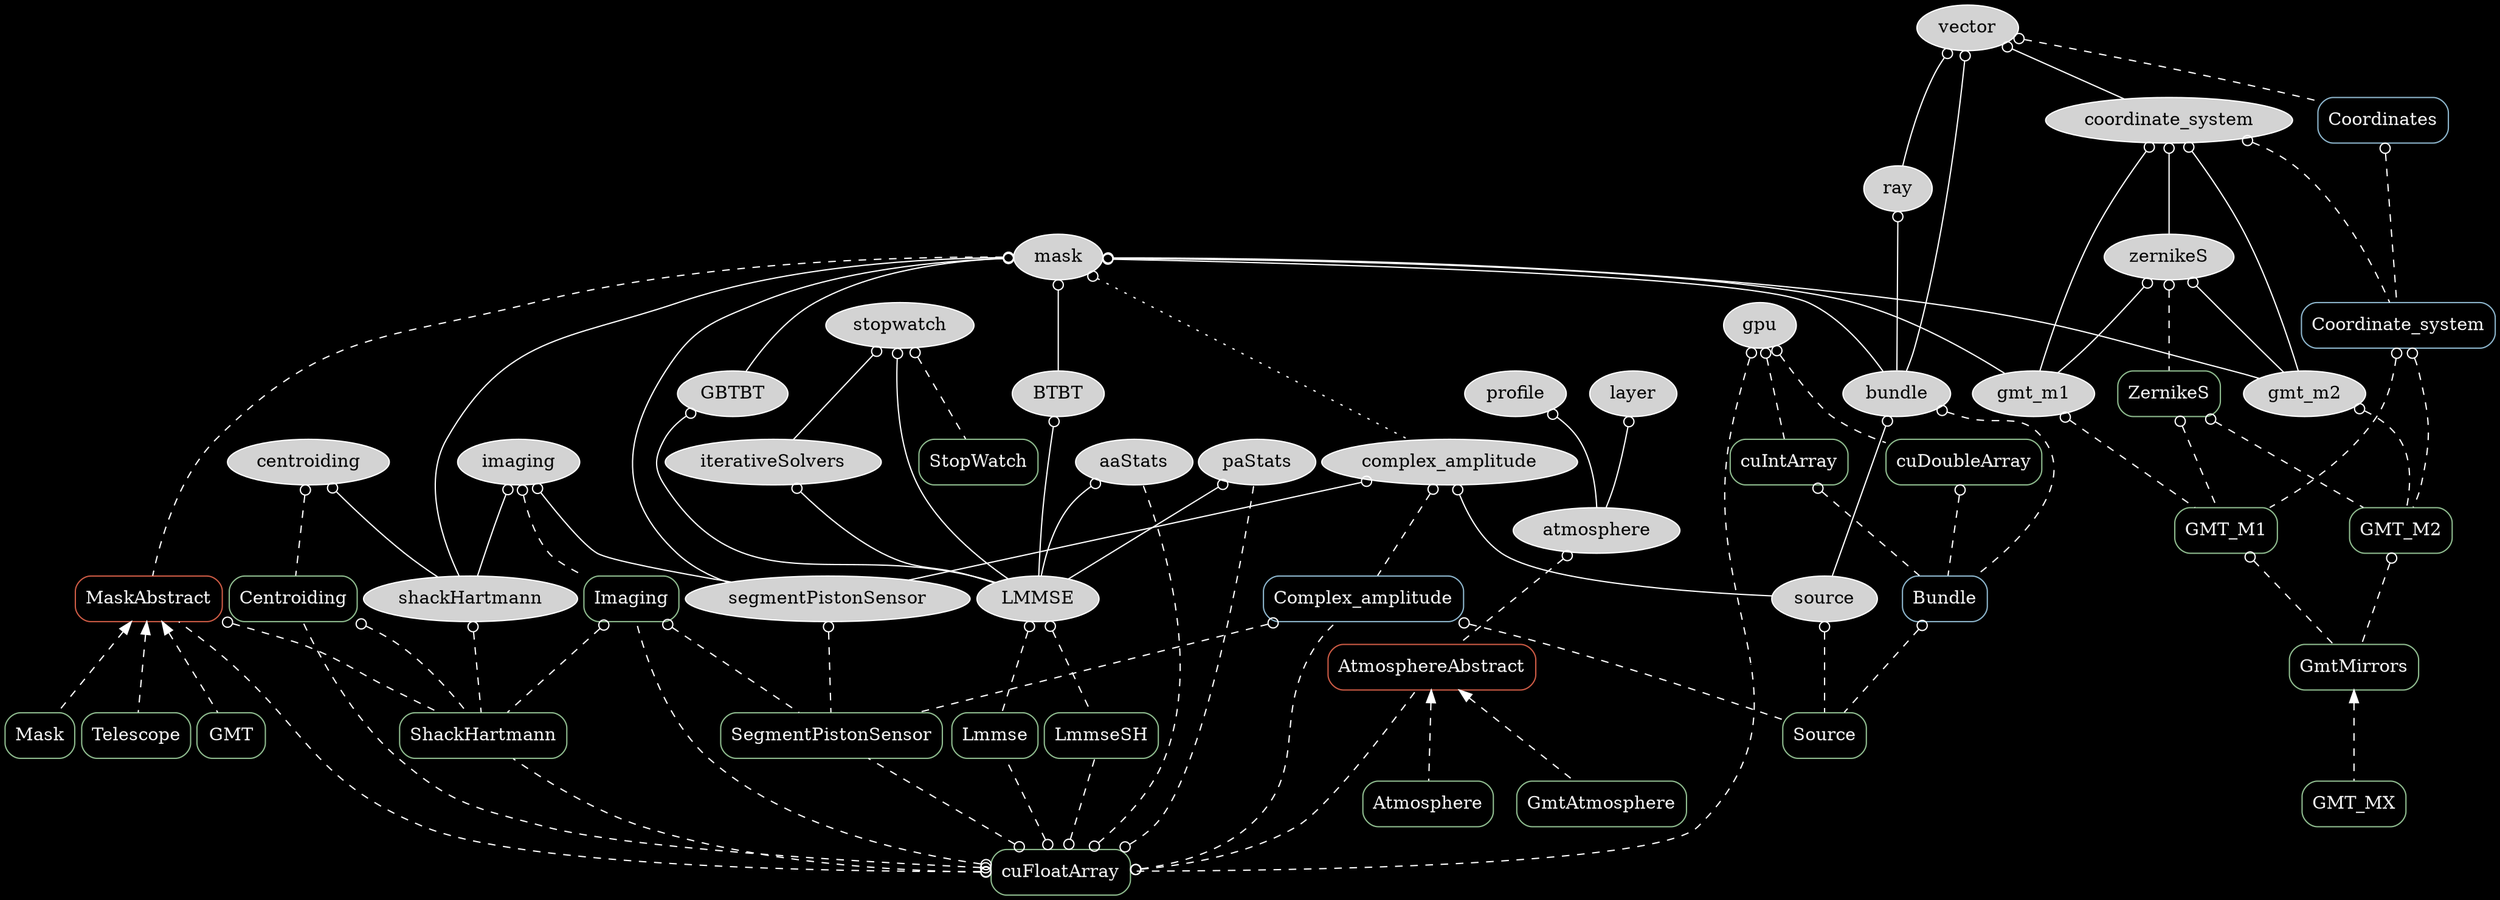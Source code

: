 digraph {
overlap=false
splines=true
bgcolor = black
node[style=filled,fillcolor=lightgray,color=white];
edge[arrowtail=odot,dir=back,color=white];

mask -> shackHartmann;
imaging -> shackHartmann;
centroiding -> shackHartmann;
bundle -> source;

coordinate_system -> zernikeS;
coordinate_system -> gmt_m1;
coordinate_system -> gmt_m2

mask -> gmt_m1;
mask -> gmt_m2;

zernikeS -> gmt_m1;
zernikeS -> gmt_m2;

vector -> coordinate_system;
vector -> bundle;

mask -> bundle;
ray -> bundle;
vector -> ray;
complex_amplitude -> source;

layer -> atmosphere;
profile -> atmosphere;

mask -> BTBT;
mask -> GBTBT;
aaStats -> LMMSE;
paStats -> LMMSE;
BTBT -> LMMSE;
GBTBT -> LMMSE;
iterativeSolvers -> LMMSE;
stopwatch -> LMMSE;
stopwatch -> iterativeSolvers;

gpu;

complex_amplitude -> segmentPistonSensor;
mask -> segmentPistonSensor;
imaging -> segmentPistonSensor;

edge[style=dotted,color=white]
mask -> complex_amplitude;

node[color=darkseagreen,style=rounded,shape=box,fontcolor=whitesmoke];
edge[style=dashed,color=white]

centroiding -> Centroiding;
imaging -> Imaging;
cuFloatArray -> Imaging;
cuFloatArray -> Centroiding;

source -> Source;
Complex_amplitude[color=lightskyblue3];
complex_amplitude -> Complex_amplitude;
cuFloatArray -> Complex_amplitude;
Bundle[color=lightskyblue3];
bundle -> Bundle;
cuDoubleArray -> Bundle;
cuIntArray -> Bundle;
Complex_amplitude -> Source[label="wavefront"];
Bundle -> Source[label="rays"];

shackHartmann -> ShackHartmann;
MaskAbstract -> ShackHartmann;
cuFloatArray -> ShackHartmann
Imaging -> ShackHartmann;
Centroiding -> ShackHartmann;

segmentPistonSensor -> SegmentPistonSensor;
cuFloatArray -> SegmentPistonSensor;

gmt_m1 -> GMT_M1;
gmt_m2 -> GMT_M2;
ZernikeS;
zernikeS -> ZernikeS;
ZernikeS -> GMT_M1;
ZernikeS -> GMT_M2;
GMT_M1 -> GmtMirrors[label="M1"];
GMT_M2 -> GmtMirrors[label="M2"];
Coordinate_system[color=lightskyblue3];
coordinate_system -> Coordinate_system;
Coordinate_system -> GMT_M1;
Coordinate_system -> GMT_M2;
Coordinates[color=lightskyblue3];
Coordinates -> Coordinate_system;
vector -> Coordinates;

AtmosphereAbstract[color=coral3];
atmosphere -> AtmosphereAbstract;

MaskAbstract[color=coral3]
mask -> MaskAbstract;
cuFloatArray -> MaskAbstract;
Complex_amplitude -> SegmentPistonSensor;
Imaging -> SegmentPistonSensor;

stopwatch -> StopWatch;

gpu -> cuFloatArray;
gpu -> cuIntArray;
gpu -> cuDoubleArray;
LMMSE -> Lmmse;
LMMSE -> LmmseSH;
cuFloatArray -> Lmmse;
cuFloatArray -> LmmseSH;
cuFloatArray -> AtmosphereAbstract;
cuFloatArray -> aaStats
cuFloatArray -> paStats

edge[dir=back,arrowtail=normal];

AtmosphereAbstract -> Atmosphere;
AtmosphereAbstract -> GmtAtmosphere;

MaskAbstract -> Mask;
MaskAbstract -> Telescope;
MaskAbstract -> GMT;

GmtMirrors -> GMT_MX;

#{rank = source; mask;}
#{rank = same; gpu; vector; MaskAbstract;}
#{rank = same; Source; ShackHartmann}
#{rank=same; stopwatch; StopWatch;}
{rank = sink; cuFloatArray;}
#{rank = same; cuFloatArray; MaskAbstract;}
}